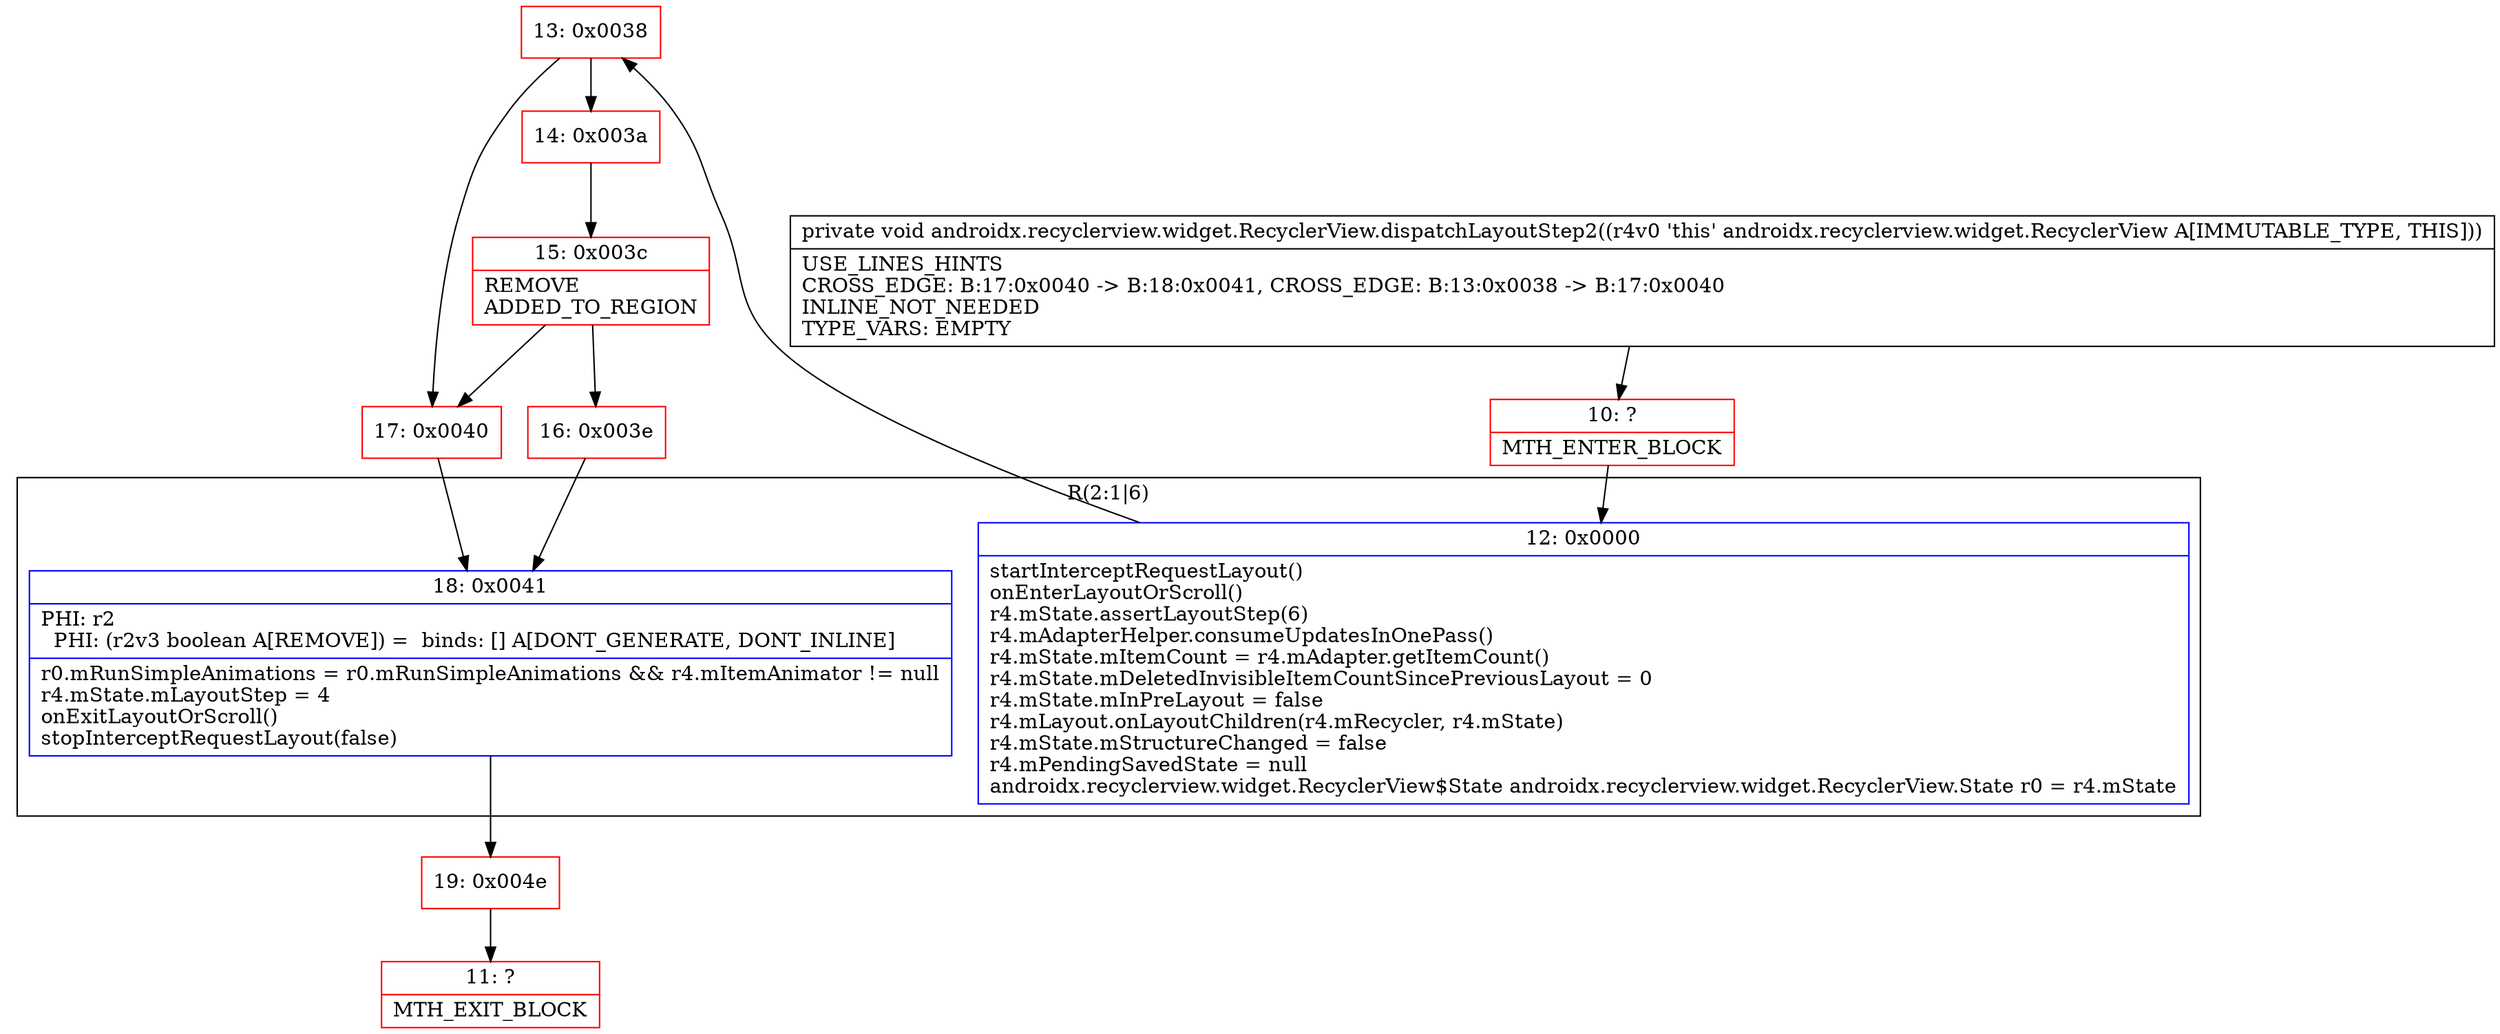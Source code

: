 digraph "CFG forandroidx.recyclerview.widget.RecyclerView.dispatchLayoutStep2()V" {
subgraph cluster_Region_302515571 {
label = "R(2:1|6)";
node [shape=record,color=blue];
Node_12 [shape=record,label="{12\:\ 0x0000|startInterceptRequestLayout()\lonEnterLayoutOrScroll()\lr4.mState.assertLayoutStep(6)\lr4.mAdapterHelper.consumeUpdatesInOnePass()\lr4.mState.mItemCount = r4.mAdapter.getItemCount()\lr4.mState.mDeletedInvisibleItemCountSincePreviousLayout = 0\lr4.mState.mInPreLayout = false\lr4.mLayout.onLayoutChildren(r4.mRecycler, r4.mState)\lr4.mState.mStructureChanged = false\lr4.mPendingSavedState = null\landroidx.recyclerview.widget.RecyclerView$State androidx.recyclerview.widget.RecyclerView.State r0 = r4.mState\l}"];
Node_18 [shape=record,label="{18\:\ 0x0041|PHI: r2 \l  PHI: (r2v3 boolean A[REMOVE]) =  binds: [] A[DONT_GENERATE, DONT_INLINE]\l|r0.mRunSimpleAnimations = r0.mRunSimpleAnimations && r4.mItemAnimator != null\lr4.mState.mLayoutStep = 4\lonExitLayoutOrScroll()\lstopInterceptRequestLayout(false)\l}"];
}
Node_10 [shape=record,color=red,label="{10\:\ ?|MTH_ENTER_BLOCK\l}"];
Node_13 [shape=record,color=red,label="{13\:\ 0x0038}"];
Node_14 [shape=record,color=red,label="{14\:\ 0x003a}"];
Node_15 [shape=record,color=red,label="{15\:\ 0x003c|REMOVE\lADDED_TO_REGION\l}"];
Node_16 [shape=record,color=red,label="{16\:\ 0x003e}"];
Node_19 [shape=record,color=red,label="{19\:\ 0x004e}"];
Node_11 [shape=record,color=red,label="{11\:\ ?|MTH_EXIT_BLOCK\l}"];
Node_17 [shape=record,color=red,label="{17\:\ 0x0040}"];
MethodNode[shape=record,label="{private void androidx.recyclerview.widget.RecyclerView.dispatchLayoutStep2((r4v0 'this' androidx.recyclerview.widget.RecyclerView A[IMMUTABLE_TYPE, THIS]))  | USE_LINES_HINTS\lCROSS_EDGE: B:17:0x0040 \-\> B:18:0x0041, CROSS_EDGE: B:13:0x0038 \-\> B:17:0x0040\lINLINE_NOT_NEEDED\lTYPE_VARS: EMPTY\l}"];
MethodNode -> Node_10;Node_12 -> Node_13;
Node_18 -> Node_19;
Node_10 -> Node_12;
Node_13 -> Node_14;
Node_13 -> Node_17;
Node_14 -> Node_15;
Node_15 -> Node_16;
Node_15 -> Node_17;
Node_16 -> Node_18;
Node_19 -> Node_11;
Node_17 -> Node_18;
}

